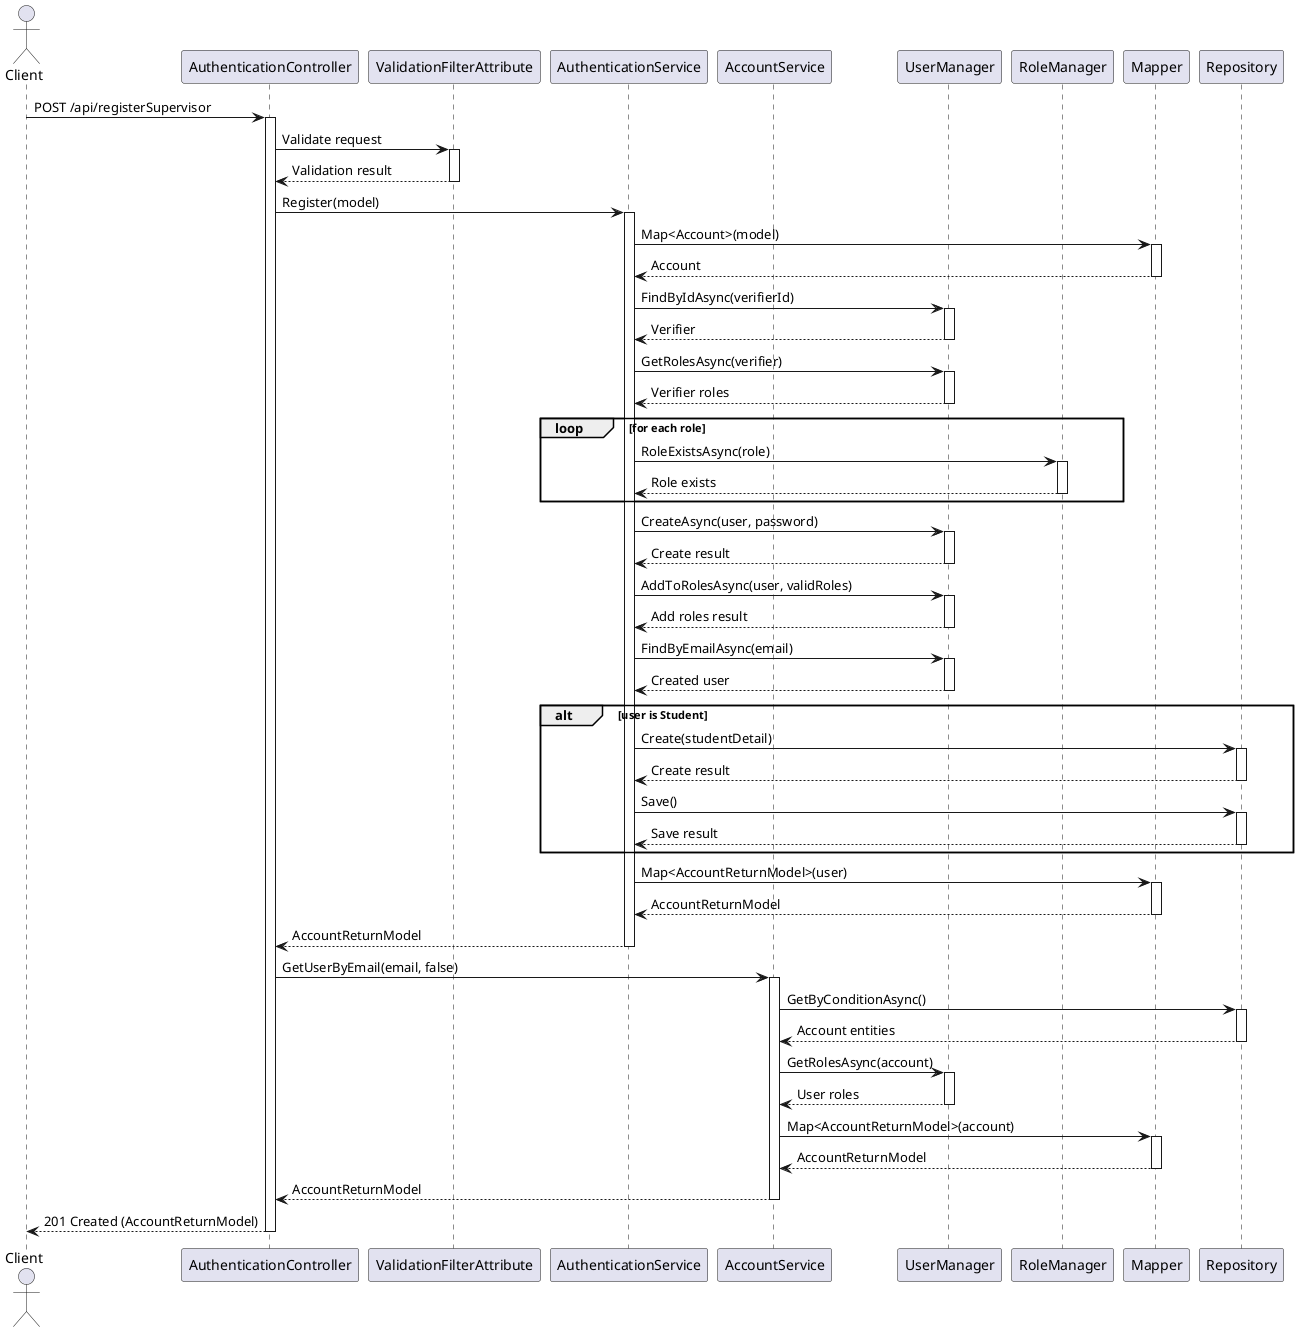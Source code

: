 @startuml Sequence Diagram

actor Client
participant "AuthenticationController" as Controller
participant "ValidationFilterAttribute" as ValidationFilter
participant "AuthenticationService" as AuthService
participant "AccountService" as AccountService
participant "UserManager" as UserManager
participant "RoleManager" as RoleManager
participant "Mapper" as Mapper
participant "Repository" as Repository

Client -> Controller : POST /api/registerSupervisor
activate Controller

Controller -> ValidationFilter : Validate request
activate ValidationFilter
ValidationFilter --> Controller : Validation result
deactivate ValidationFilter

Controller -> AuthService : Register(model)
activate AuthService

AuthService -> Mapper : Map<Account>(model)
activate Mapper
Mapper --> AuthService : Account
deactivate Mapper

AuthService -> UserManager : FindByIdAsync(verifierId)
activate UserManager
UserManager --> AuthService : Verifier
deactivate UserManager

AuthService -> UserManager : GetRolesAsync(verifier)
activate UserManager
UserManager --> AuthService : Verifier roles
deactivate UserManager

loop for each role
    AuthService -> RoleManager : RoleExistsAsync(role)
    activate RoleManager
    RoleManager --> AuthService : Role exists
    deactivate RoleManager
end

AuthService -> UserManager : CreateAsync(user, password)
activate UserManager
UserManager --> AuthService : Create result
deactivate UserManager

AuthService -> UserManager : AddToRolesAsync(user, validRoles)
activate UserManager
UserManager --> AuthService : Add roles result
deactivate UserManager

AuthService -> UserManager : FindByEmailAsync(email)
activate UserManager
UserManager --> AuthService : Created user
deactivate UserManager

alt user is Student
    AuthService -> Repository : Create(studentDetail)
    activate Repository
    Repository --> AuthService : Create result
    deactivate Repository

    AuthService -> Repository : Save()
    activate Repository
    Repository --> AuthService : Save result
    deactivate Repository
end

AuthService -> Mapper : Map<AccountReturnModel>(user)
activate Mapper
Mapper --> AuthService : AccountReturnModel
deactivate Mapper

AuthService --> Controller : AccountReturnModel
deactivate AuthService

Controller -> AccountService : GetUserByEmail(email, false)
activate AccountService

AccountService -> Repository : GetByConditionAsync()
activate Repository
Repository --> AccountService : Account entities
deactivate Repository

AccountService -> UserManager : GetRolesAsync(account)
activate UserManager
UserManager --> AccountService : User roles
deactivate UserManager

AccountService -> Mapper : Map<AccountReturnModel>(account)
activate Mapper
Mapper --> AccountService : AccountReturnModel
deactivate Mapper

AccountService --> Controller : AccountReturnModel
deactivate AccountService

Controller --> Client : 201 Created (AccountReturnModel)
deactivate Controller

@enduml